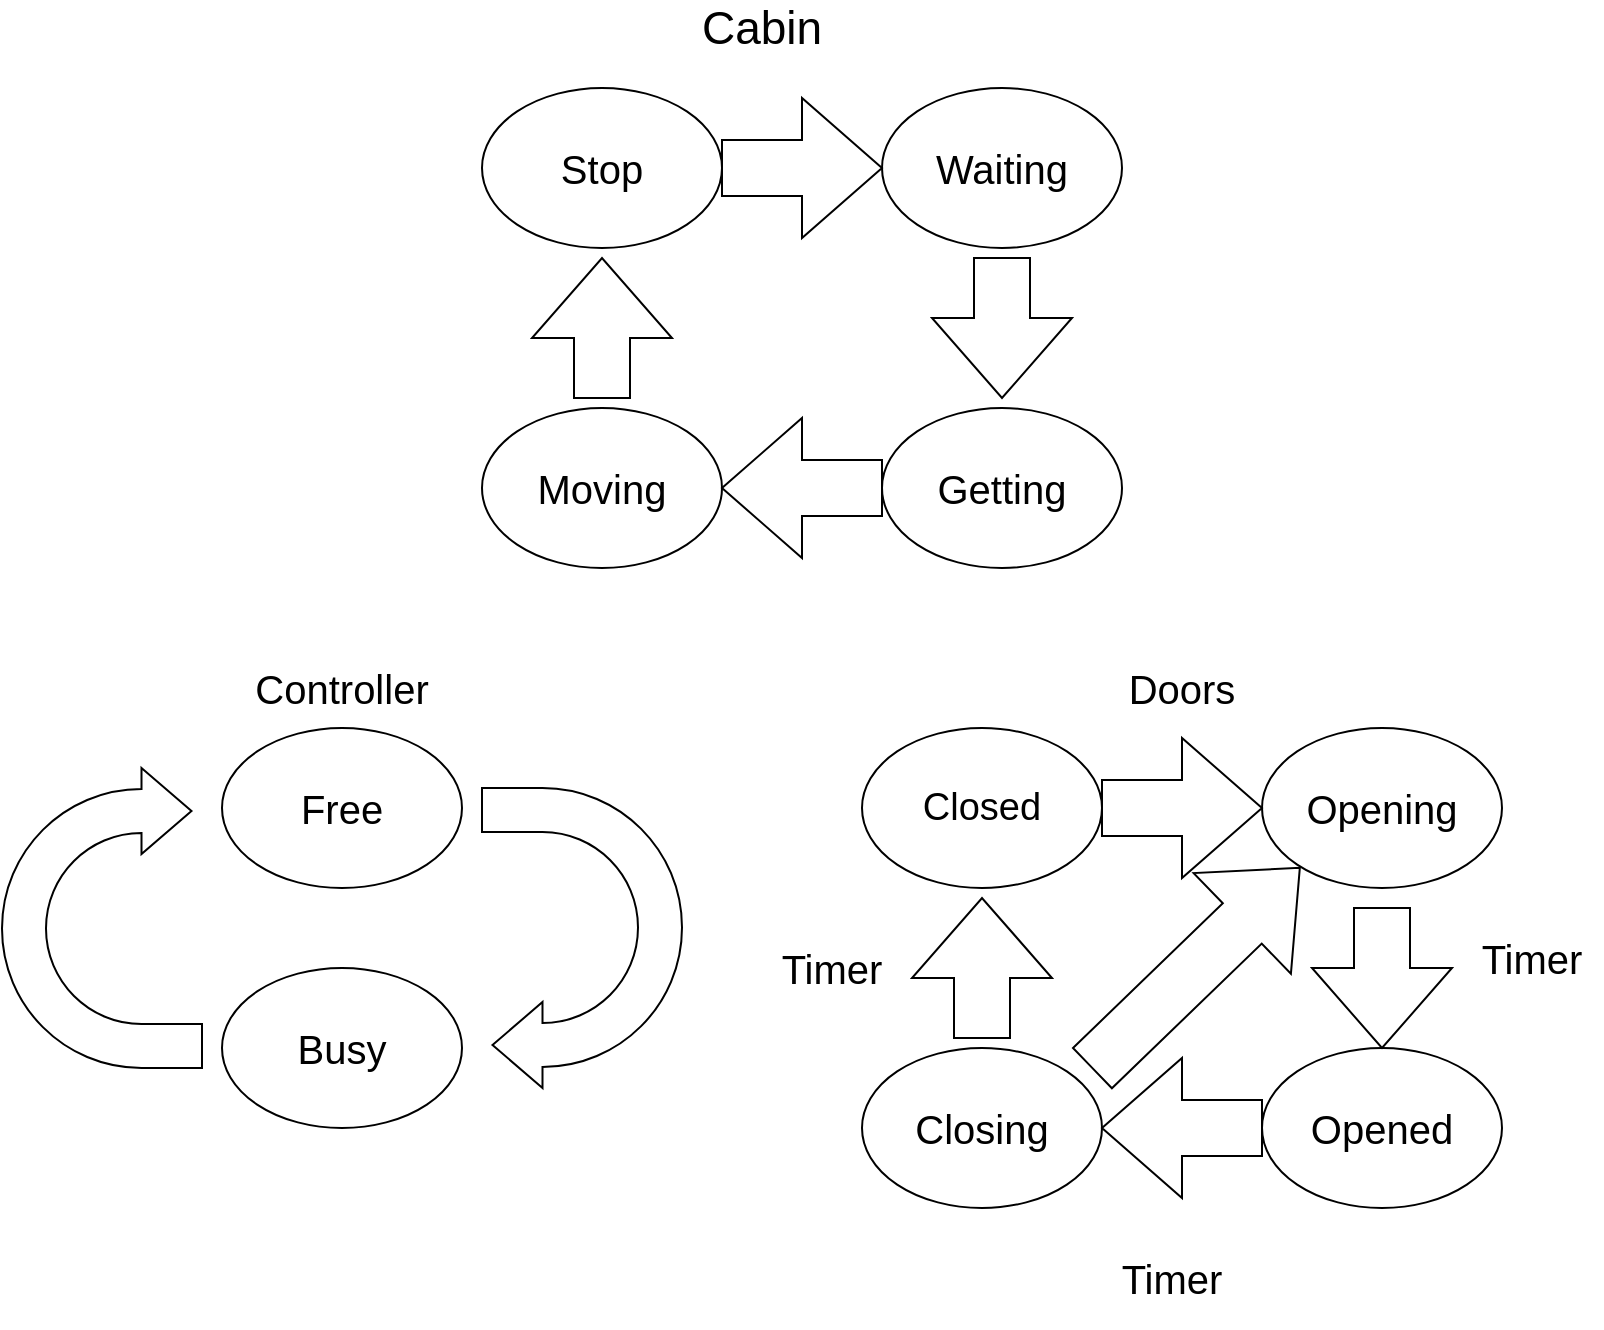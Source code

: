 <mxfile version="14.7.6" type="device"><diagram id="USYKAF0KqOOIT6zyRGF8" name="Page-1"><mxGraphModel dx="1038" dy="537" grid="1" gridSize="10" guides="1" tooltips="1" connect="1" arrows="1" fold="1" page="1" pageScale="1" pageWidth="827" pageHeight="1169" math="0" shadow="0"><root><mxCell id="0"/><mxCell id="1" parent="0"/><mxCell id="xVGXathXR7fW0STkzVbn-14" value="&lt;font style=&quot;font-size: 20px&quot;&gt;Stop&lt;/font&gt;" style="ellipse;whiteSpace=wrap;html=1;" parent="1" vertex="1"><mxGeometry x="250" y="80" width="120" height="80" as="geometry"/></mxCell><mxCell id="xVGXathXR7fW0STkzVbn-16" value="&lt;font style=&quot;font-size: 20px&quot;&gt;Moving&lt;/font&gt;" style="ellipse;whiteSpace=wrap;html=1;" parent="1" vertex="1"><mxGeometry x="250" y="240" width="120" height="80" as="geometry"/></mxCell><mxCell id="xVGXathXR7fW0STkzVbn-17" value="&lt;font style=&quot;font-size: 20px&quot;&gt;Get&lt;/font&gt;&lt;font style=&quot;font-size: 20px&quot;&gt;ting&lt;/font&gt;" style="ellipse;whiteSpace=wrap;html=1;" parent="1" vertex="1"><mxGeometry x="450" y="240" width="120" height="80" as="geometry"/></mxCell><mxCell id="xVGXathXR7fW0STkzVbn-21" value="&lt;font style=&quot;font-size: 23px&quot;&gt;Cabin&lt;/font&gt;" style="text;html=1;strokeColor=none;fillColor=none;align=center;verticalAlign=middle;whiteSpace=wrap;rounded=0;" parent="1" vertex="1"><mxGeometry x="360" y="40" width="60" height="20" as="geometry"/></mxCell><mxCell id="xVGXathXR7fW0STkzVbn-22" value="" style="ellipse;whiteSpace=wrap;html=1;" parent="1" vertex="1"><mxGeometry x="120" y="400" width="120" height="80" as="geometry"/></mxCell><mxCell id="xVGXathXR7fW0STkzVbn-23" value="" style="ellipse;whiteSpace=wrap;html=1;" parent="1" vertex="1"><mxGeometry x="120" y="520" width="120" height="80" as="geometry"/></mxCell><mxCell id="xVGXathXR7fW0STkzVbn-24" value="" style="html=1;shadow=0;dashed=0;align=center;verticalAlign=middle;shape=mxgraph.arrows2.uTurnArrow;dy=11;arrowHead=43;dx2=25;" parent="1" vertex="1"><mxGeometry x="10" y="420" width="100" height="150" as="geometry"/></mxCell><mxCell id="xVGXathXR7fW0STkzVbn-25" value="" style="html=1;shadow=0;dashed=0;align=center;verticalAlign=middle;shape=mxgraph.arrows2.uTurnArrow;dy=11;arrowHead=43;dx2=25;rotation=-180;" parent="1" vertex="1"><mxGeometry x="250" y="430" width="100" height="150" as="geometry"/></mxCell><mxCell id="xVGXathXR7fW0STkzVbn-26" value="&lt;font style=&quot;font-size: 20px&quot;&gt;Free&lt;/font&gt;" style="text;html=1;strokeColor=none;fillColor=none;align=center;verticalAlign=middle;whiteSpace=wrap;rounded=0;" parent="1" vertex="1"><mxGeometry x="160" y="430" width="40" height="20" as="geometry"/></mxCell><mxCell id="xVGXathXR7fW0STkzVbn-27" value="&lt;font style=&quot;font-size: 20px&quot;&gt;Busy&lt;/font&gt;" style="text;html=1;strokeColor=none;fillColor=none;align=center;verticalAlign=middle;whiteSpace=wrap;rounded=0;" parent="1" vertex="1"><mxGeometry x="160" y="550" width="40" height="20" as="geometry"/></mxCell><mxCell id="xVGXathXR7fW0STkzVbn-29" value="&lt;font style=&quot;font-size: 20px&quot;&gt;Controller&lt;/font&gt;" style="text;html=1;strokeColor=none;fillColor=none;align=center;verticalAlign=middle;whiteSpace=wrap;rounded=0;" parent="1" vertex="1"><mxGeometry x="160" y="370" width="40" height="20" as="geometry"/></mxCell><mxCell id="xVGXathXR7fW0STkzVbn-30" value="&lt;font style=&quot;font-size: 19px&quot;&gt;Closed&lt;/font&gt;" style="ellipse;whiteSpace=wrap;html=1;" parent="1" vertex="1"><mxGeometry x="440" y="400" width="120" height="80" as="geometry"/></mxCell><mxCell id="xVGXathXR7fW0STkzVbn-31" value="&lt;font style=&quot;font-size: 20px&quot;&gt;Opening&lt;/font&gt;" style="ellipse;whiteSpace=wrap;html=1;" parent="1" vertex="1"><mxGeometry x="640" y="400" width="120" height="80" as="geometry"/></mxCell><mxCell id="xVGXathXR7fW0STkzVbn-32" value="&lt;font style=&quot;font-size: 20px&quot;&gt;Closing&lt;/font&gt;" style="ellipse;whiteSpace=wrap;html=1;" parent="1" vertex="1"><mxGeometry x="440" y="560" width="120" height="80" as="geometry"/></mxCell><mxCell id="xVGXathXR7fW0STkzVbn-33" value="&lt;font style=&quot;font-size: 20px&quot;&gt;Opened&lt;/font&gt;" style="ellipse;whiteSpace=wrap;html=1;" parent="1" vertex="1"><mxGeometry x="640" y="560" width="120" height="80" as="geometry"/></mxCell><mxCell id="xVGXathXR7fW0STkzVbn-34" value="&lt;font style=&quot;font-size: 20px&quot;&gt;Doors&lt;/font&gt;" style="text;html=1;strokeColor=none;fillColor=none;align=center;verticalAlign=middle;whiteSpace=wrap;rounded=0;" parent="1" vertex="1"><mxGeometry x="580" y="370" width="40" height="20" as="geometry"/></mxCell><mxCell id="xVGXathXR7fW0STkzVbn-35" value="" style="html=1;shadow=0;dashed=0;align=center;verticalAlign=middle;shape=mxgraph.arrows2.arrow;dy=0.6;dx=40;notch=0;" parent="1" vertex="1"><mxGeometry x="560" y="405" width="80" height="70" as="geometry"/></mxCell><mxCell id="xVGXathXR7fW0STkzVbn-36" value="" style="html=1;shadow=0;dashed=0;align=center;verticalAlign=middle;shape=mxgraph.arrows2.arrow;dy=0.6;dx=40;notch=0;rotation=90;" parent="1" vertex="1"><mxGeometry x="665" y="490" width="70" height="70" as="geometry"/></mxCell><mxCell id="xVGXathXR7fW0STkzVbn-37" value="" style="html=1;shadow=0;dashed=0;align=center;verticalAlign=middle;shape=mxgraph.arrows2.arrow;dy=0.6;dx=40;notch=0;rotation=-180;" parent="1" vertex="1"><mxGeometry x="560" y="565" width="80" height="70" as="geometry"/></mxCell><mxCell id="xVGXathXR7fW0STkzVbn-38" value="" style="html=1;shadow=0;dashed=0;align=center;verticalAlign=middle;shape=mxgraph.arrows2.arrow;dy=0.6;dx=40;notch=0;rotation=-90;" parent="1" vertex="1"><mxGeometry x="465" y="485" width="70" height="70" as="geometry"/></mxCell><mxCell id="xVGXathXR7fW0STkzVbn-39" value="&lt;font style=&quot;font-size: 20px&quot;&gt;Timer&lt;/font&gt;" style="text;html=1;strokeColor=none;fillColor=none;align=center;verticalAlign=middle;whiteSpace=wrap;rounded=0;" parent="1" vertex="1"><mxGeometry x="390" y="495" width="70" height="50" as="geometry"/></mxCell><mxCell id="xVGXathXR7fW0STkzVbn-40" value="&lt;font style=&quot;font-size: 20px&quot;&gt;Timer&lt;/font&gt;" style="text;html=1;strokeColor=none;fillColor=none;align=center;verticalAlign=middle;whiteSpace=wrap;rounded=0;" parent="1" vertex="1"><mxGeometry x="740" y="490" width="70" height="50" as="geometry"/></mxCell><mxCell id="xVGXathXR7fW0STkzVbn-41" value="&lt;font style=&quot;font-size: 20px&quot;&gt;Timer&lt;/font&gt;" style="text;html=1;strokeColor=none;fillColor=none;align=center;verticalAlign=middle;whiteSpace=wrap;rounded=0;" parent="1" vertex="1"><mxGeometry x="560" y="650" width="70" height="50" as="geometry"/></mxCell><mxCell id="xVGXathXR7fW0STkzVbn-42" value="" style="html=1;shadow=0;dashed=0;align=center;verticalAlign=middle;shape=mxgraph.arrows2.arrow;dy=0.6;dx=40;notch=0;rotation=-44;" parent="1" vertex="1"><mxGeometry x="535" y="485" width="144.14" height="70" as="geometry"/></mxCell><mxCell id="84m7nrF7adp2Jm3Rr2lp-1" value="&lt;font style=&quot;font-size: 20px&quot;&gt;Waiting&lt;/font&gt;" style="ellipse;whiteSpace=wrap;html=1;" parent="1" vertex="1"><mxGeometry x="450" y="80" width="120" height="80" as="geometry"/></mxCell><mxCell id="84m7nrF7adp2Jm3Rr2lp-3" value="" style="html=1;shadow=0;dashed=0;align=center;verticalAlign=middle;shape=mxgraph.arrows2.arrow;dy=0.6;dx=40;notch=0;" parent="1" vertex="1"><mxGeometry x="370" y="85" width="80" height="70" as="geometry"/></mxCell><mxCell id="84m7nrF7adp2Jm3Rr2lp-4" value="" style="html=1;shadow=0;dashed=0;align=center;verticalAlign=middle;shape=mxgraph.arrows2.arrow;dy=0.6;dx=40;notch=0;rotation=90;" parent="1" vertex="1"><mxGeometry x="475" y="165" width="70" height="70" as="geometry"/></mxCell><mxCell id="84m7nrF7adp2Jm3Rr2lp-5" value="" style="html=1;shadow=0;dashed=0;align=center;verticalAlign=middle;shape=mxgraph.arrows2.arrow;dy=0.6;dx=40;notch=0;rotation=-180;" parent="1" vertex="1"><mxGeometry x="370" y="245" width="80" height="70" as="geometry"/></mxCell><mxCell id="84m7nrF7adp2Jm3Rr2lp-6" value="" style="html=1;shadow=0;dashed=0;align=center;verticalAlign=middle;shape=mxgraph.arrows2.arrow;dy=0.6;dx=40;notch=0;rotation=-90;" parent="1" vertex="1"><mxGeometry x="275" y="165" width="70" height="70" as="geometry"/></mxCell></root></mxGraphModel></diagram></mxfile>